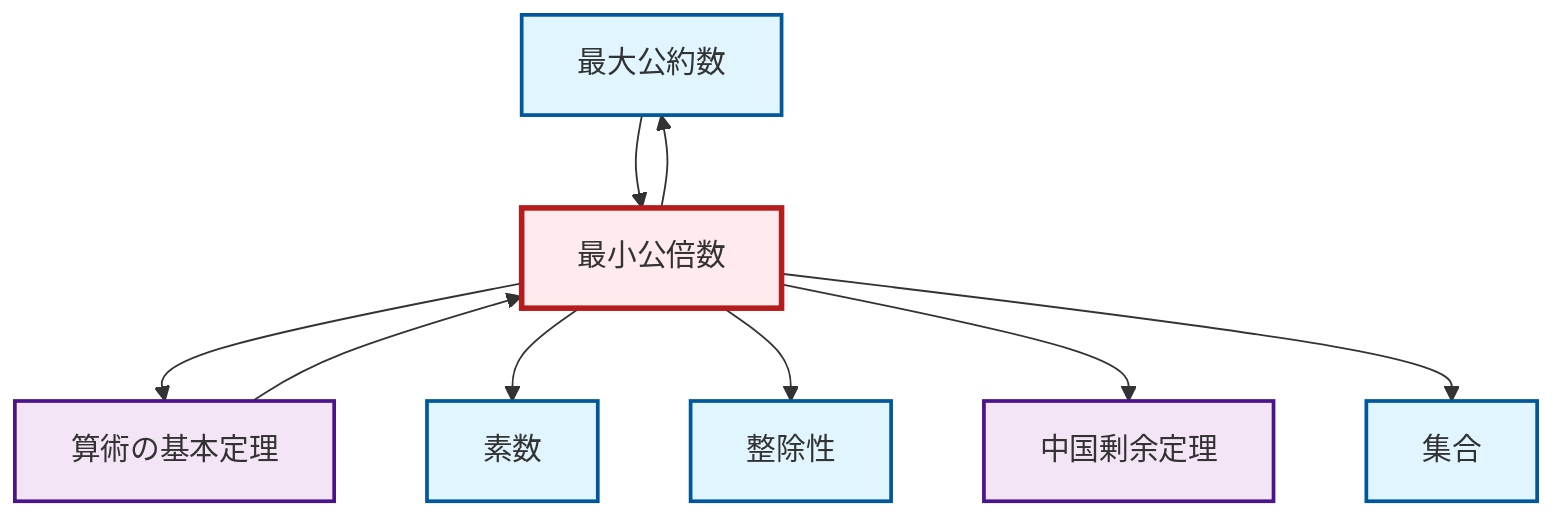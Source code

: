 graph TD
    classDef definition fill:#e1f5fe,stroke:#01579b,stroke-width:2px
    classDef theorem fill:#f3e5f5,stroke:#4a148c,stroke-width:2px
    classDef axiom fill:#fff3e0,stroke:#e65100,stroke-width:2px
    classDef example fill:#e8f5e9,stroke:#1b5e20,stroke-width:2px
    classDef current fill:#ffebee,stroke:#b71c1c,stroke-width:3px
    thm-chinese-remainder["中国剰余定理"]:::theorem
    def-prime["素数"]:::definition
    def-gcd["最大公約数"]:::definition
    thm-fundamental-arithmetic["算術の基本定理"]:::theorem
    def-divisibility["整除性"]:::definition
    def-set["集合"]:::definition
    def-lcm["最小公倍数"]:::definition
    def-lcm --> thm-fundamental-arithmetic
    def-lcm --> def-gcd
    thm-fundamental-arithmetic --> def-lcm
    def-gcd --> def-lcm
    def-lcm --> def-prime
    def-lcm --> def-divisibility
    def-lcm --> thm-chinese-remainder
    def-lcm --> def-set
    class def-lcm current